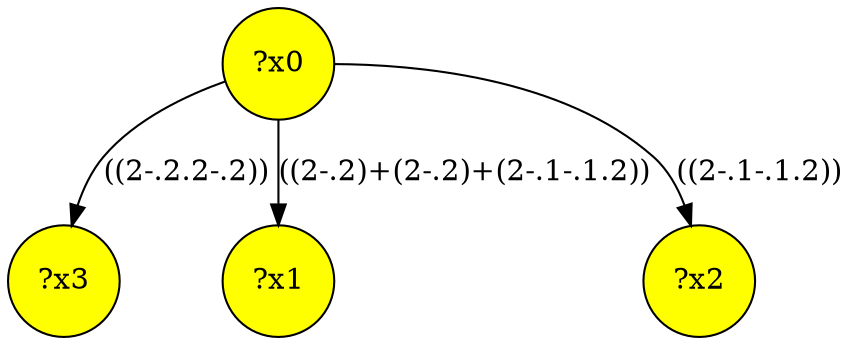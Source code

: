 digraph g {
	x3 [fillcolor="yellow", style="filled," shape=circle, label="?x3"];
	x1 [fillcolor="yellow", style="filled," shape=circle, label="?x1"];
	x0 [fillcolor="yellow", style="filled," shape=circle, label="?x0"];
	x2 [fillcolor="yellow", style="filled," shape=circle, label="?x2"];
	x0 -> x1 [label="((2-.2)+(2-.2)+(2-.1-.1.2))"];
	x0 -> x2 [label="((2-.1-.1.2))"];
	x0 -> x3 [label="((2-.2.2-.2))"];
}
